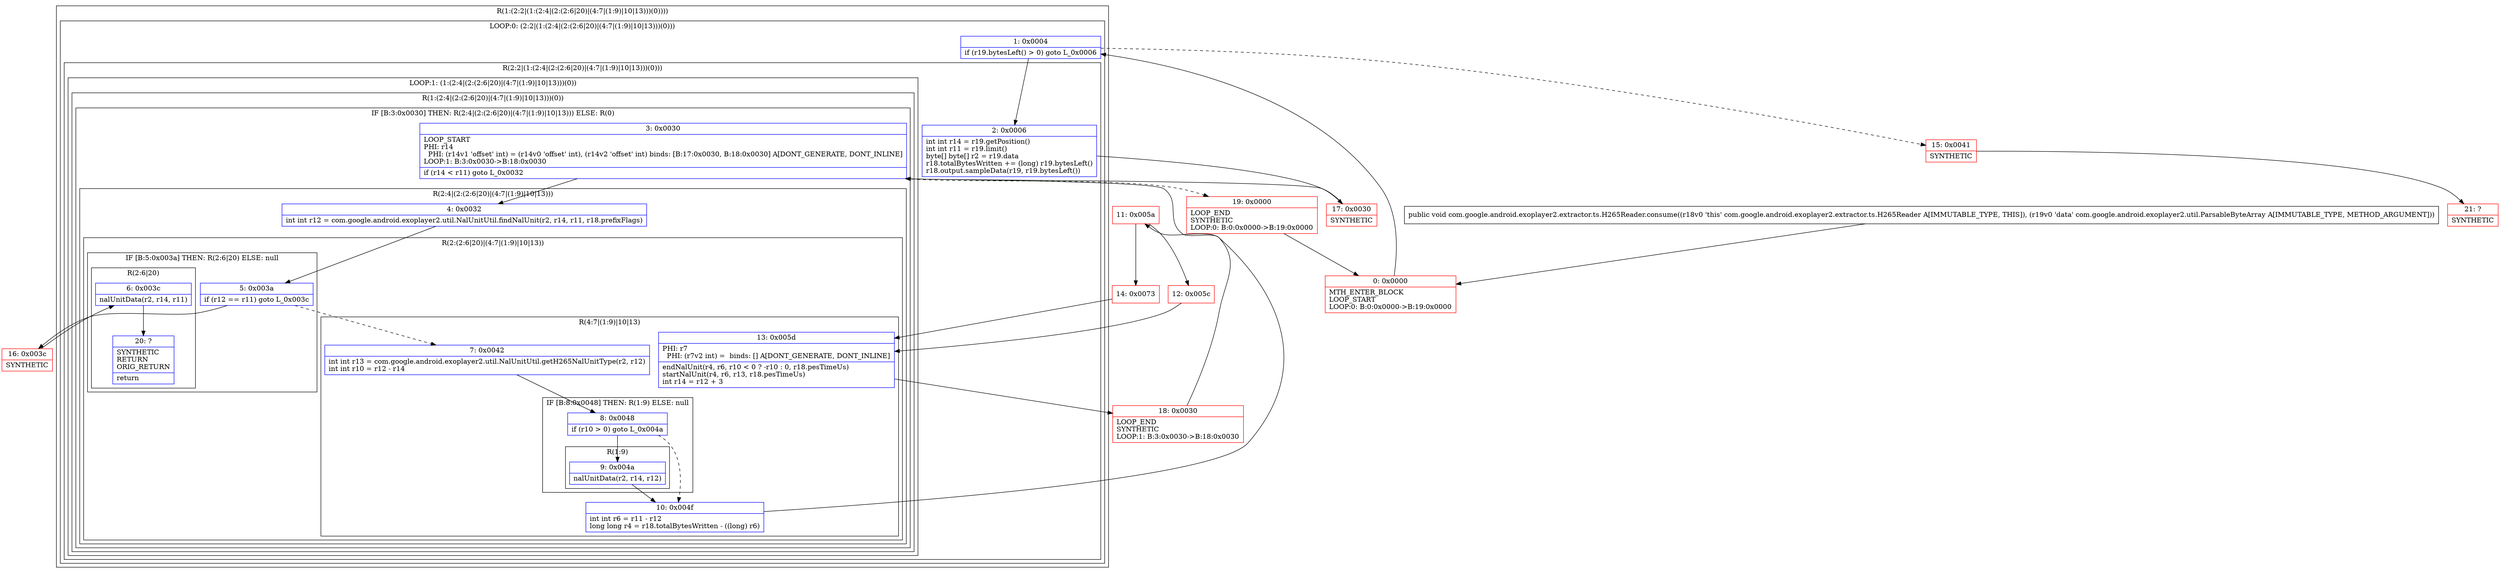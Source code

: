 digraph "CFG forcom.google.android.exoplayer2.extractor.ts.H265Reader.consume(Lcom\/google\/android\/exoplayer2\/util\/ParsableByteArray;)V" {
subgraph cluster_Region_276213043 {
label = "R(1:(2:2|(1:(2:4|(2:(2:6|20)|(4:7|(1:9)|10|13)))(0))))";
node [shape=record,color=blue];
subgraph cluster_LoopRegion_1251407502 {
label = "LOOP:0: (2:2|(1:(2:4|(2:(2:6|20)|(4:7|(1:9)|10|13)))(0)))";
node [shape=record,color=blue];
Node_1 [shape=record,label="{1\:\ 0x0004|if (r19.bytesLeft() \> 0) goto L_0x0006\l}"];
subgraph cluster_Region_1616167433 {
label = "R(2:2|(1:(2:4|(2:(2:6|20)|(4:7|(1:9)|10|13)))(0)))";
node [shape=record,color=blue];
Node_2 [shape=record,label="{2\:\ 0x0006|int int r14 = r19.getPosition()\lint int r11 = r19.limit()\lbyte[] byte[] r2 = r19.data\lr18.totalBytesWritten += (long) r19.bytesLeft()\lr18.output.sampleData(r19, r19.bytesLeft())\l}"];
subgraph cluster_LoopRegion_1698901932 {
label = "LOOP:1: (1:(2:4|(2:(2:6|20)|(4:7|(1:9)|10|13)))(0))";
node [shape=record,color=blue];
subgraph cluster_Region_1106344502 {
label = "R(1:(2:4|(2:(2:6|20)|(4:7|(1:9)|10|13)))(0))";
node [shape=record,color=blue];
subgraph cluster_IfRegion_1257431583 {
label = "IF [B:3:0x0030] THEN: R(2:4|(2:(2:6|20)|(4:7|(1:9)|10|13))) ELSE: R(0)";
node [shape=record,color=blue];
Node_3 [shape=record,label="{3\:\ 0x0030|LOOP_START\lPHI: r14 \l  PHI: (r14v1 'offset' int) = (r14v0 'offset' int), (r14v2 'offset' int) binds: [B:17:0x0030, B:18:0x0030] A[DONT_GENERATE, DONT_INLINE]\lLOOP:1: B:3:0x0030\-\>B:18:0x0030\l|if (r14 \< r11) goto L_0x0032\l}"];
subgraph cluster_Region_1193407798 {
label = "R(2:4|(2:(2:6|20)|(4:7|(1:9)|10|13)))";
node [shape=record,color=blue];
Node_4 [shape=record,label="{4\:\ 0x0032|int int r12 = com.google.android.exoplayer2.util.NalUnitUtil.findNalUnit(r2, r14, r11, r18.prefixFlags)\l}"];
subgraph cluster_Region_1691047950 {
label = "R(2:(2:6|20)|(4:7|(1:9)|10|13))";
node [shape=record,color=blue];
subgraph cluster_IfRegion_1091547787 {
label = "IF [B:5:0x003a] THEN: R(2:6|20) ELSE: null";
node [shape=record,color=blue];
Node_5 [shape=record,label="{5\:\ 0x003a|if (r12 == r11) goto L_0x003c\l}"];
subgraph cluster_Region_19080017 {
label = "R(2:6|20)";
node [shape=record,color=blue];
Node_6 [shape=record,label="{6\:\ 0x003c|nalUnitData(r2, r14, r11)\l}"];
Node_20 [shape=record,label="{20\:\ ?|SYNTHETIC\lRETURN\lORIG_RETURN\l|return\l}"];
}
}
subgraph cluster_Region_1760476185 {
label = "R(4:7|(1:9)|10|13)";
node [shape=record,color=blue];
Node_7 [shape=record,label="{7\:\ 0x0042|int int r13 = com.google.android.exoplayer2.util.NalUnitUtil.getH265NalUnitType(r2, r12)\lint int r10 = r12 \- r14\l}"];
subgraph cluster_IfRegion_156202969 {
label = "IF [B:8:0x0048] THEN: R(1:9) ELSE: null";
node [shape=record,color=blue];
Node_8 [shape=record,label="{8\:\ 0x0048|if (r10 \> 0) goto L_0x004a\l}"];
subgraph cluster_Region_481315096 {
label = "R(1:9)";
node [shape=record,color=blue];
Node_9 [shape=record,label="{9\:\ 0x004a|nalUnitData(r2, r14, r12)\l}"];
}
}
Node_10 [shape=record,label="{10\:\ 0x004f|int int r6 = r11 \- r12\llong long r4 = r18.totalBytesWritten \- ((long) r6)\l}"];
Node_13 [shape=record,label="{13\:\ 0x005d|PHI: r7 \l  PHI: (r7v2 int) =  binds: [] A[DONT_GENERATE, DONT_INLINE]\l|endNalUnit(r4, r6, r10 \< 0 ? \-r10 : 0, r18.pesTimeUs)\lstartNalUnit(r4, r6, r13, r18.pesTimeUs)\lint r14 = r12 + 3\l}"];
}
}
}
subgraph cluster_Region_420802719 {
label = "R(0)";
node [shape=record,color=blue];
}
}
}
}
}
}
}
Node_0 [shape=record,color=red,label="{0\:\ 0x0000|MTH_ENTER_BLOCK\lLOOP_START\lLOOP:0: B:0:0x0000\-\>B:19:0x0000\l}"];
Node_11 [shape=record,color=red,label="{11\:\ 0x005a}"];
Node_12 [shape=record,color=red,label="{12\:\ 0x005c}"];
Node_14 [shape=record,color=red,label="{14\:\ 0x0073}"];
Node_15 [shape=record,color=red,label="{15\:\ 0x0041|SYNTHETIC\l}"];
Node_16 [shape=record,color=red,label="{16\:\ 0x003c|SYNTHETIC\l}"];
Node_17 [shape=record,color=red,label="{17\:\ 0x0030|SYNTHETIC\l}"];
Node_18 [shape=record,color=red,label="{18\:\ 0x0030|LOOP_END\lSYNTHETIC\lLOOP:1: B:3:0x0030\-\>B:18:0x0030\l}"];
Node_19 [shape=record,color=red,label="{19\:\ 0x0000|LOOP_END\lSYNTHETIC\lLOOP:0: B:0:0x0000\-\>B:19:0x0000\l}"];
Node_21 [shape=record,color=red,label="{21\:\ ?|SYNTHETIC\l}"];
MethodNode[shape=record,label="{public void com.google.android.exoplayer2.extractor.ts.H265Reader.consume((r18v0 'this' com.google.android.exoplayer2.extractor.ts.H265Reader A[IMMUTABLE_TYPE, THIS]), (r19v0 'data' com.google.android.exoplayer2.util.ParsableByteArray A[IMMUTABLE_TYPE, METHOD_ARGUMENT])) }"];
MethodNode -> Node_0;
Node_1 -> Node_2;
Node_1 -> Node_15[style=dashed];
Node_2 -> Node_17;
Node_3 -> Node_4;
Node_3 -> Node_19[style=dashed];
Node_4 -> Node_5;
Node_5 -> Node_7[style=dashed];
Node_5 -> Node_16;
Node_6 -> Node_20;
Node_7 -> Node_8;
Node_8 -> Node_9;
Node_8 -> Node_10[style=dashed];
Node_9 -> Node_10;
Node_10 -> Node_11;
Node_13 -> Node_18;
Node_0 -> Node_1;
Node_11 -> Node_12;
Node_11 -> Node_14;
Node_12 -> Node_13;
Node_14 -> Node_13;
Node_15 -> Node_21;
Node_16 -> Node_6;
Node_17 -> Node_3;
Node_18 -> Node_3;
Node_19 -> Node_0;
}

